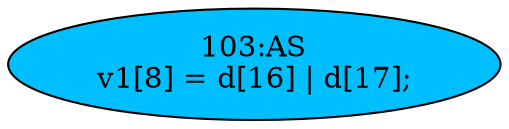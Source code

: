 strict digraph "" {
	node [label="\N"];
	"103:AS"	 [ast="<pyverilog.vparser.ast.Assign object at 0x7fee2312ab50>",
		def_var="['v1']",
		fillcolor=deepskyblue,
		label="103:AS
v1[8] = d[16] | d[17];",
		statements="[]",
		style=filled,
		typ=Assign,
		use_var="['d', 'd']"];
}
